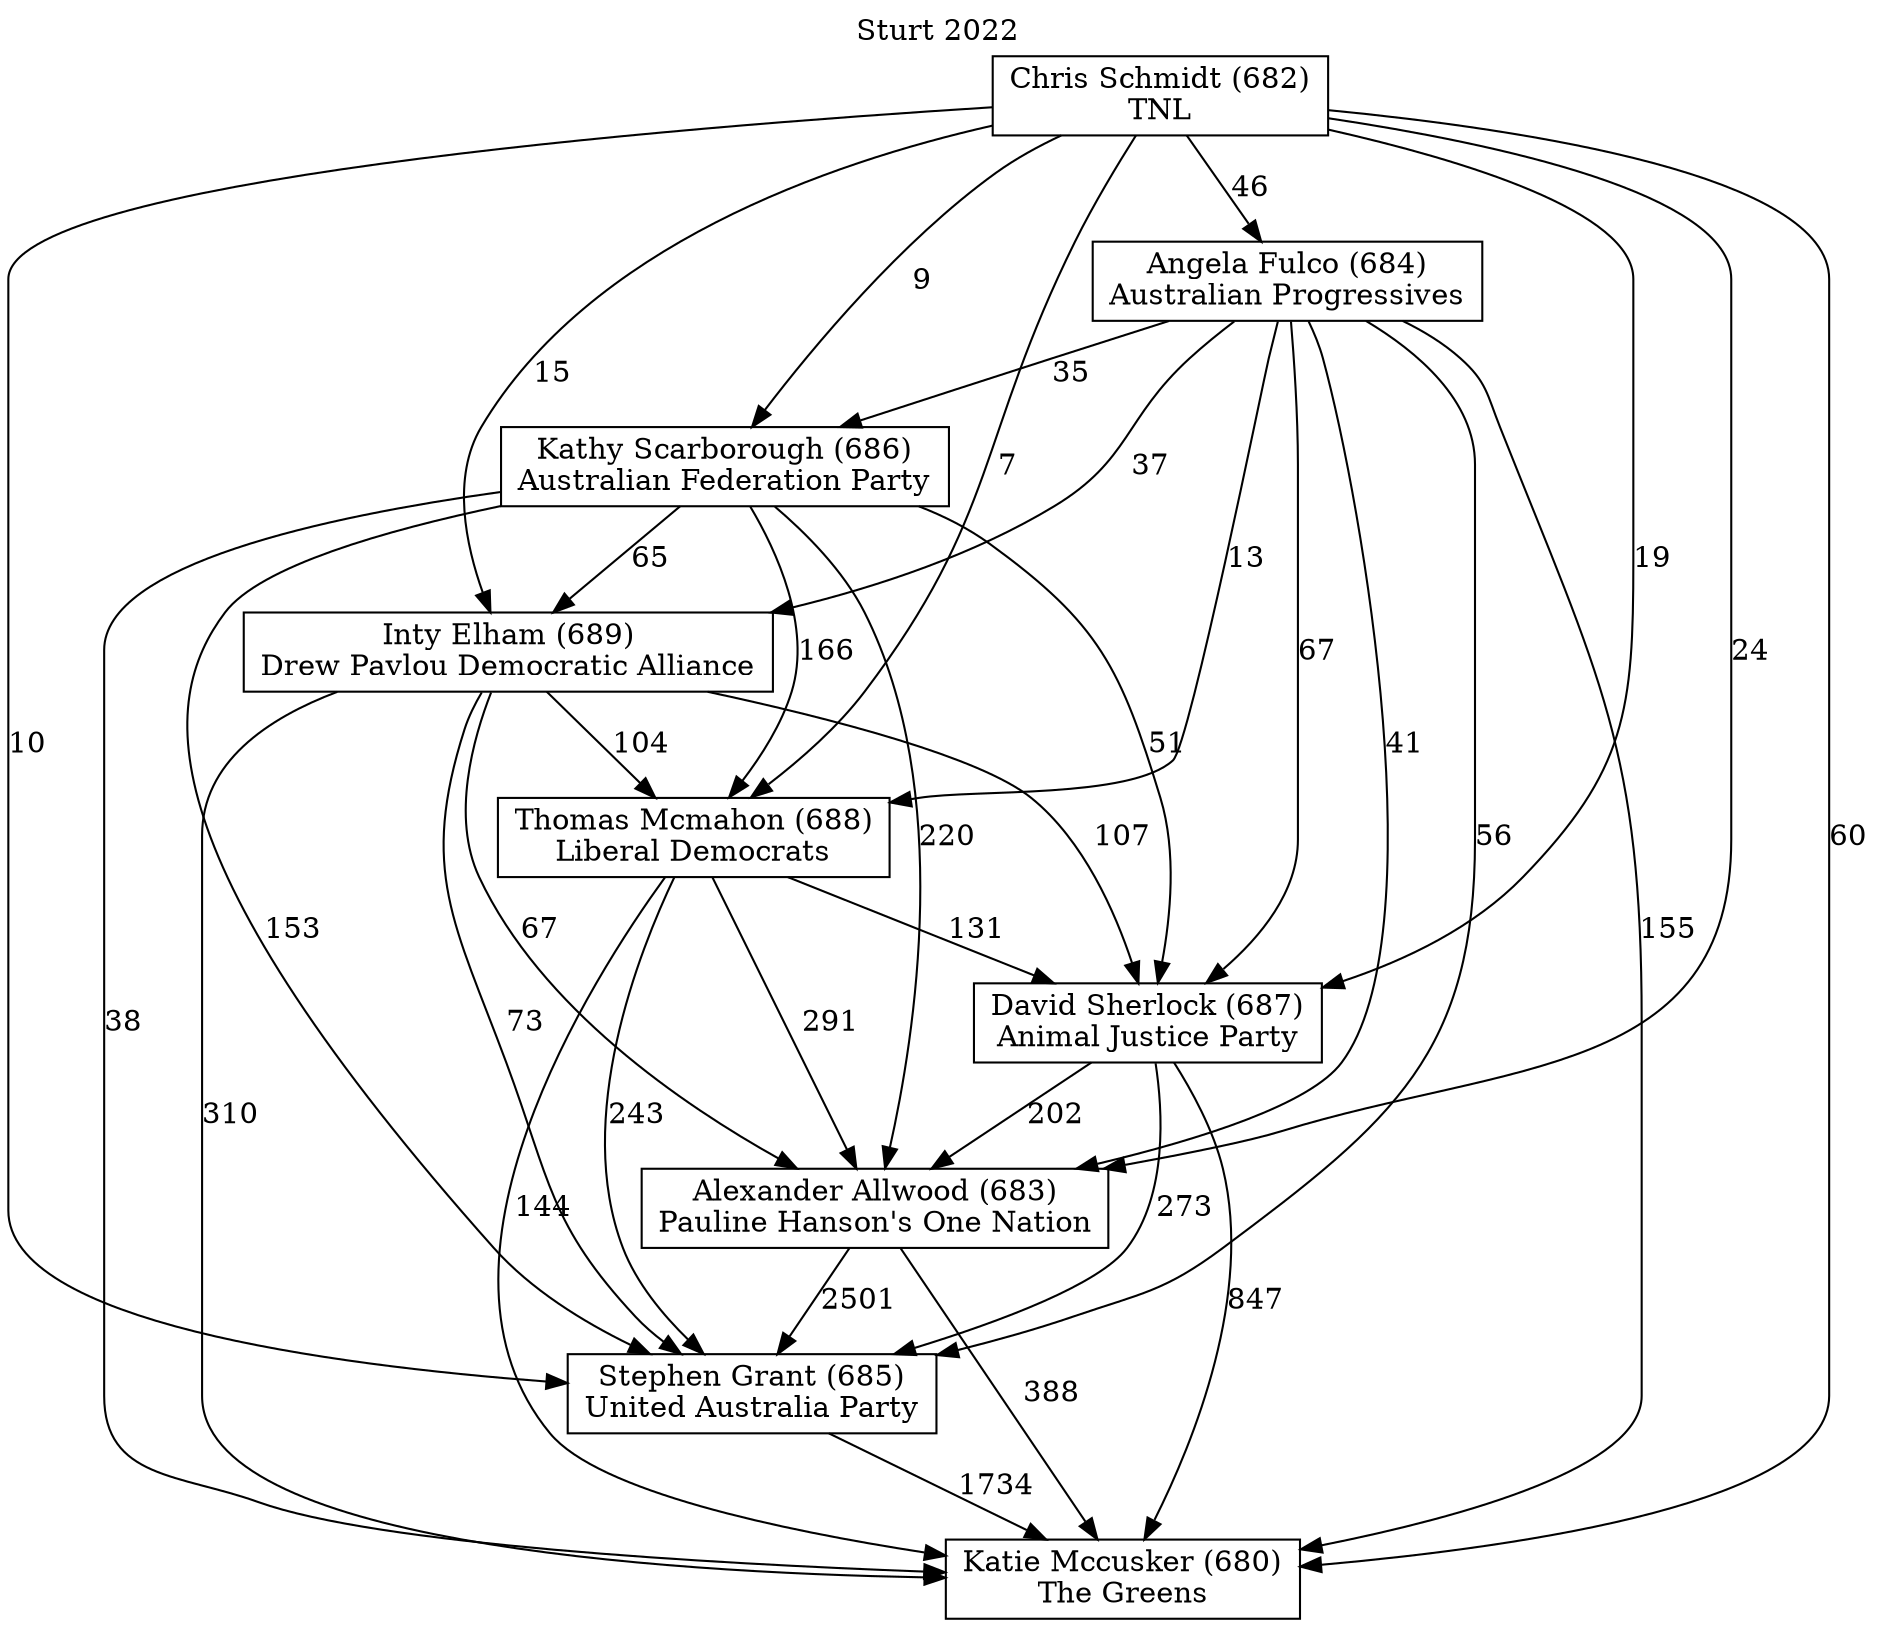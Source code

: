 // House preference flow
digraph "Katie Mccusker (680)_Sturt_2022" {
	graph [label="Sturt 2022" labelloc=t mclimit=10]
	node [shape=box]
	"Stephen Grant (685)" [label="Stephen Grant (685)
United Australia Party"]
	"Katie Mccusker (680)" [label="Katie Mccusker (680)
The Greens"]
	"Chris Schmidt (682)" [label="Chris Schmidt (682)
TNL"]
	"Angela Fulco (684)" [label="Angela Fulco (684)
Australian Progressives"]
	"Kathy Scarborough (686)" [label="Kathy Scarborough (686)
Australian Federation Party"]
	"Inty Elham (689)" [label="Inty Elham (689)
Drew Pavlou Democratic Alliance"]
	"David Sherlock (687)" [label="David Sherlock (687)
Animal Justice Party"]
	"Thomas Mcmahon (688)" [label="Thomas Mcmahon (688)
Liberal Democrats"]
	"Alexander Allwood (683)" [label="Alexander Allwood (683)
Pauline Hanson's One Nation"]
	"Angela Fulco (684)" -> "Alexander Allwood (683)" [label=41]
	"Chris Schmidt (682)" -> "Stephen Grant (685)" [label=10]
	"Angela Fulco (684)" -> "Inty Elham (689)" [label=37]
	"Thomas Mcmahon (688)" -> "Alexander Allwood (683)" [label=291]
	"Inty Elham (689)" -> "Katie Mccusker (680)" [label=310]
	"Thomas Mcmahon (688)" -> "Katie Mccusker (680)" [label=144]
	"David Sherlock (687)" -> "Alexander Allwood (683)" [label=202]
	"Alexander Allwood (683)" -> "Katie Mccusker (680)" [label=388]
	"Kathy Scarborough (686)" -> "Katie Mccusker (680)" [label=38]
	"Kathy Scarborough (686)" -> "Stephen Grant (685)" [label=153]
	"Chris Schmidt (682)" -> "Inty Elham (689)" [label=15]
	"Thomas Mcmahon (688)" -> "David Sherlock (687)" [label=131]
	"Angela Fulco (684)" -> "Kathy Scarborough (686)" [label=35]
	"Chris Schmidt (682)" -> "Angela Fulco (684)" [label=46]
	"Inty Elham (689)" -> "Stephen Grant (685)" [label=73]
	"David Sherlock (687)" -> "Katie Mccusker (680)" [label=847]
	"Alexander Allwood (683)" -> "Stephen Grant (685)" [label=2501]
	"Thomas Mcmahon (688)" -> "Stephen Grant (685)" [label=243]
	"David Sherlock (687)" -> "Stephen Grant (685)" [label=273]
	"Inty Elham (689)" -> "David Sherlock (687)" [label=107]
	"Angela Fulco (684)" -> "Thomas Mcmahon (688)" [label=13]
	"Angela Fulco (684)" -> "Katie Mccusker (680)" [label=155]
	"Chris Schmidt (682)" -> "Thomas Mcmahon (688)" [label=7]
	"Chris Schmidt (682)" -> "David Sherlock (687)" [label=19]
	"Angela Fulco (684)" -> "David Sherlock (687)" [label=67]
	"Inty Elham (689)" -> "Alexander Allwood (683)" [label=67]
	"Kathy Scarborough (686)" -> "Thomas Mcmahon (688)" [label=166]
	"Kathy Scarborough (686)" -> "Inty Elham (689)" [label=65]
	"Inty Elham (689)" -> "Thomas Mcmahon (688)" [label=104]
	"Chris Schmidt (682)" -> "Kathy Scarborough (686)" [label=9]
	"Chris Schmidt (682)" -> "Alexander Allwood (683)" [label=24]
	"Kathy Scarborough (686)" -> "Alexander Allwood (683)" [label=220]
	"Stephen Grant (685)" -> "Katie Mccusker (680)" [label=1734]
	"Kathy Scarborough (686)" -> "David Sherlock (687)" [label=51]
	"Angela Fulco (684)" -> "Stephen Grant (685)" [label=56]
	"Chris Schmidt (682)" -> "Katie Mccusker (680)" [label=60]
}
